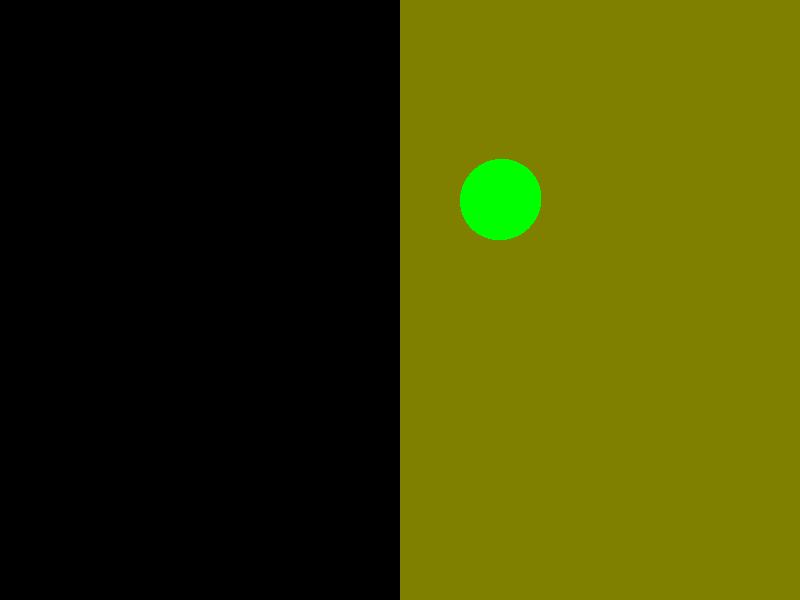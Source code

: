 camera
{
   location <0,0,0> // la position de l'observateur
   look_at <0,0,1000>  // le point de vue
   //right x*image_width/image_height  // aspect ratio
   //angle 45 // l'angle de la caméra
}

light_source { <0,0,1500>
      color rgb<1,1,1>
}

light_source { <0,-1500,1500>
      color rgb<1,1,1>
}

//light_source { <-2000,600,1000>
//     color rgb<1,1,1>
//}

//sphere { <2030,10,400>, 200 // coord centre et rayon
//         pigment { color rgb <1,0,0> }
//}


sphere { <250,250,1500>, 100 // coord centre et rayon
         pigment { color rgb <0,1,0> }
}

plane { <1,0,0>,2000 // coord centre et rayon
         pigment { color rgb <0.5,0.5,0> }
}
